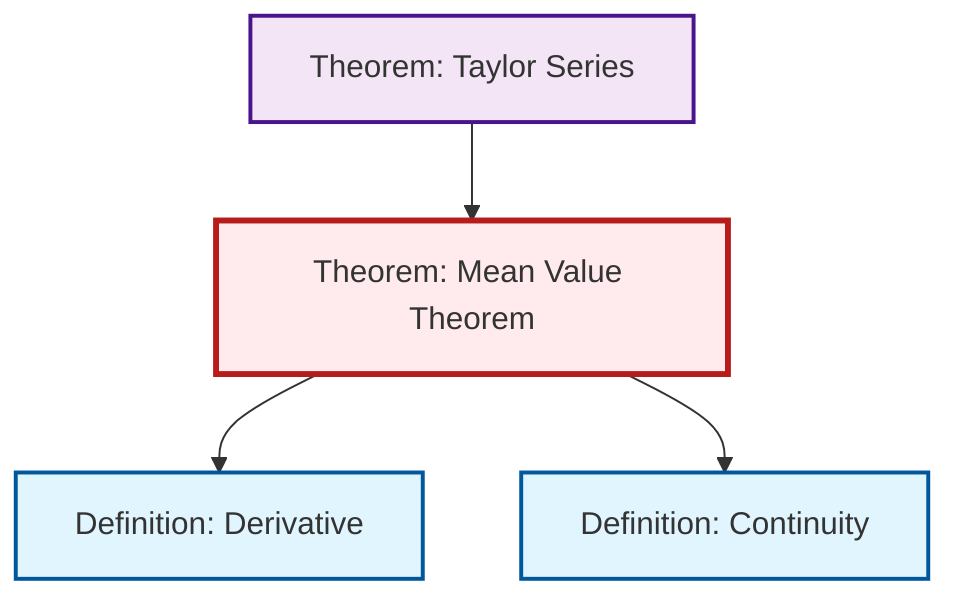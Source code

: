 graph TD
    classDef definition fill:#e1f5fe,stroke:#01579b,stroke-width:2px
    classDef theorem fill:#f3e5f5,stroke:#4a148c,stroke-width:2px
    classDef axiom fill:#fff3e0,stroke:#e65100,stroke-width:2px
    classDef example fill:#e8f5e9,stroke:#1b5e20,stroke-width:2px
    classDef current fill:#ffebee,stroke:#b71c1c,stroke-width:3px
    def-derivative["Definition: Derivative"]:::definition
    thm-taylor-series["Theorem: Taylor Series"]:::theorem
    thm-mean-value["Theorem: Mean Value Theorem"]:::theorem
    def-continuity["Definition: Continuity"]:::definition
    thm-taylor-series --> thm-mean-value
    thm-mean-value --> def-derivative
    thm-mean-value --> def-continuity
    class thm-mean-value current
